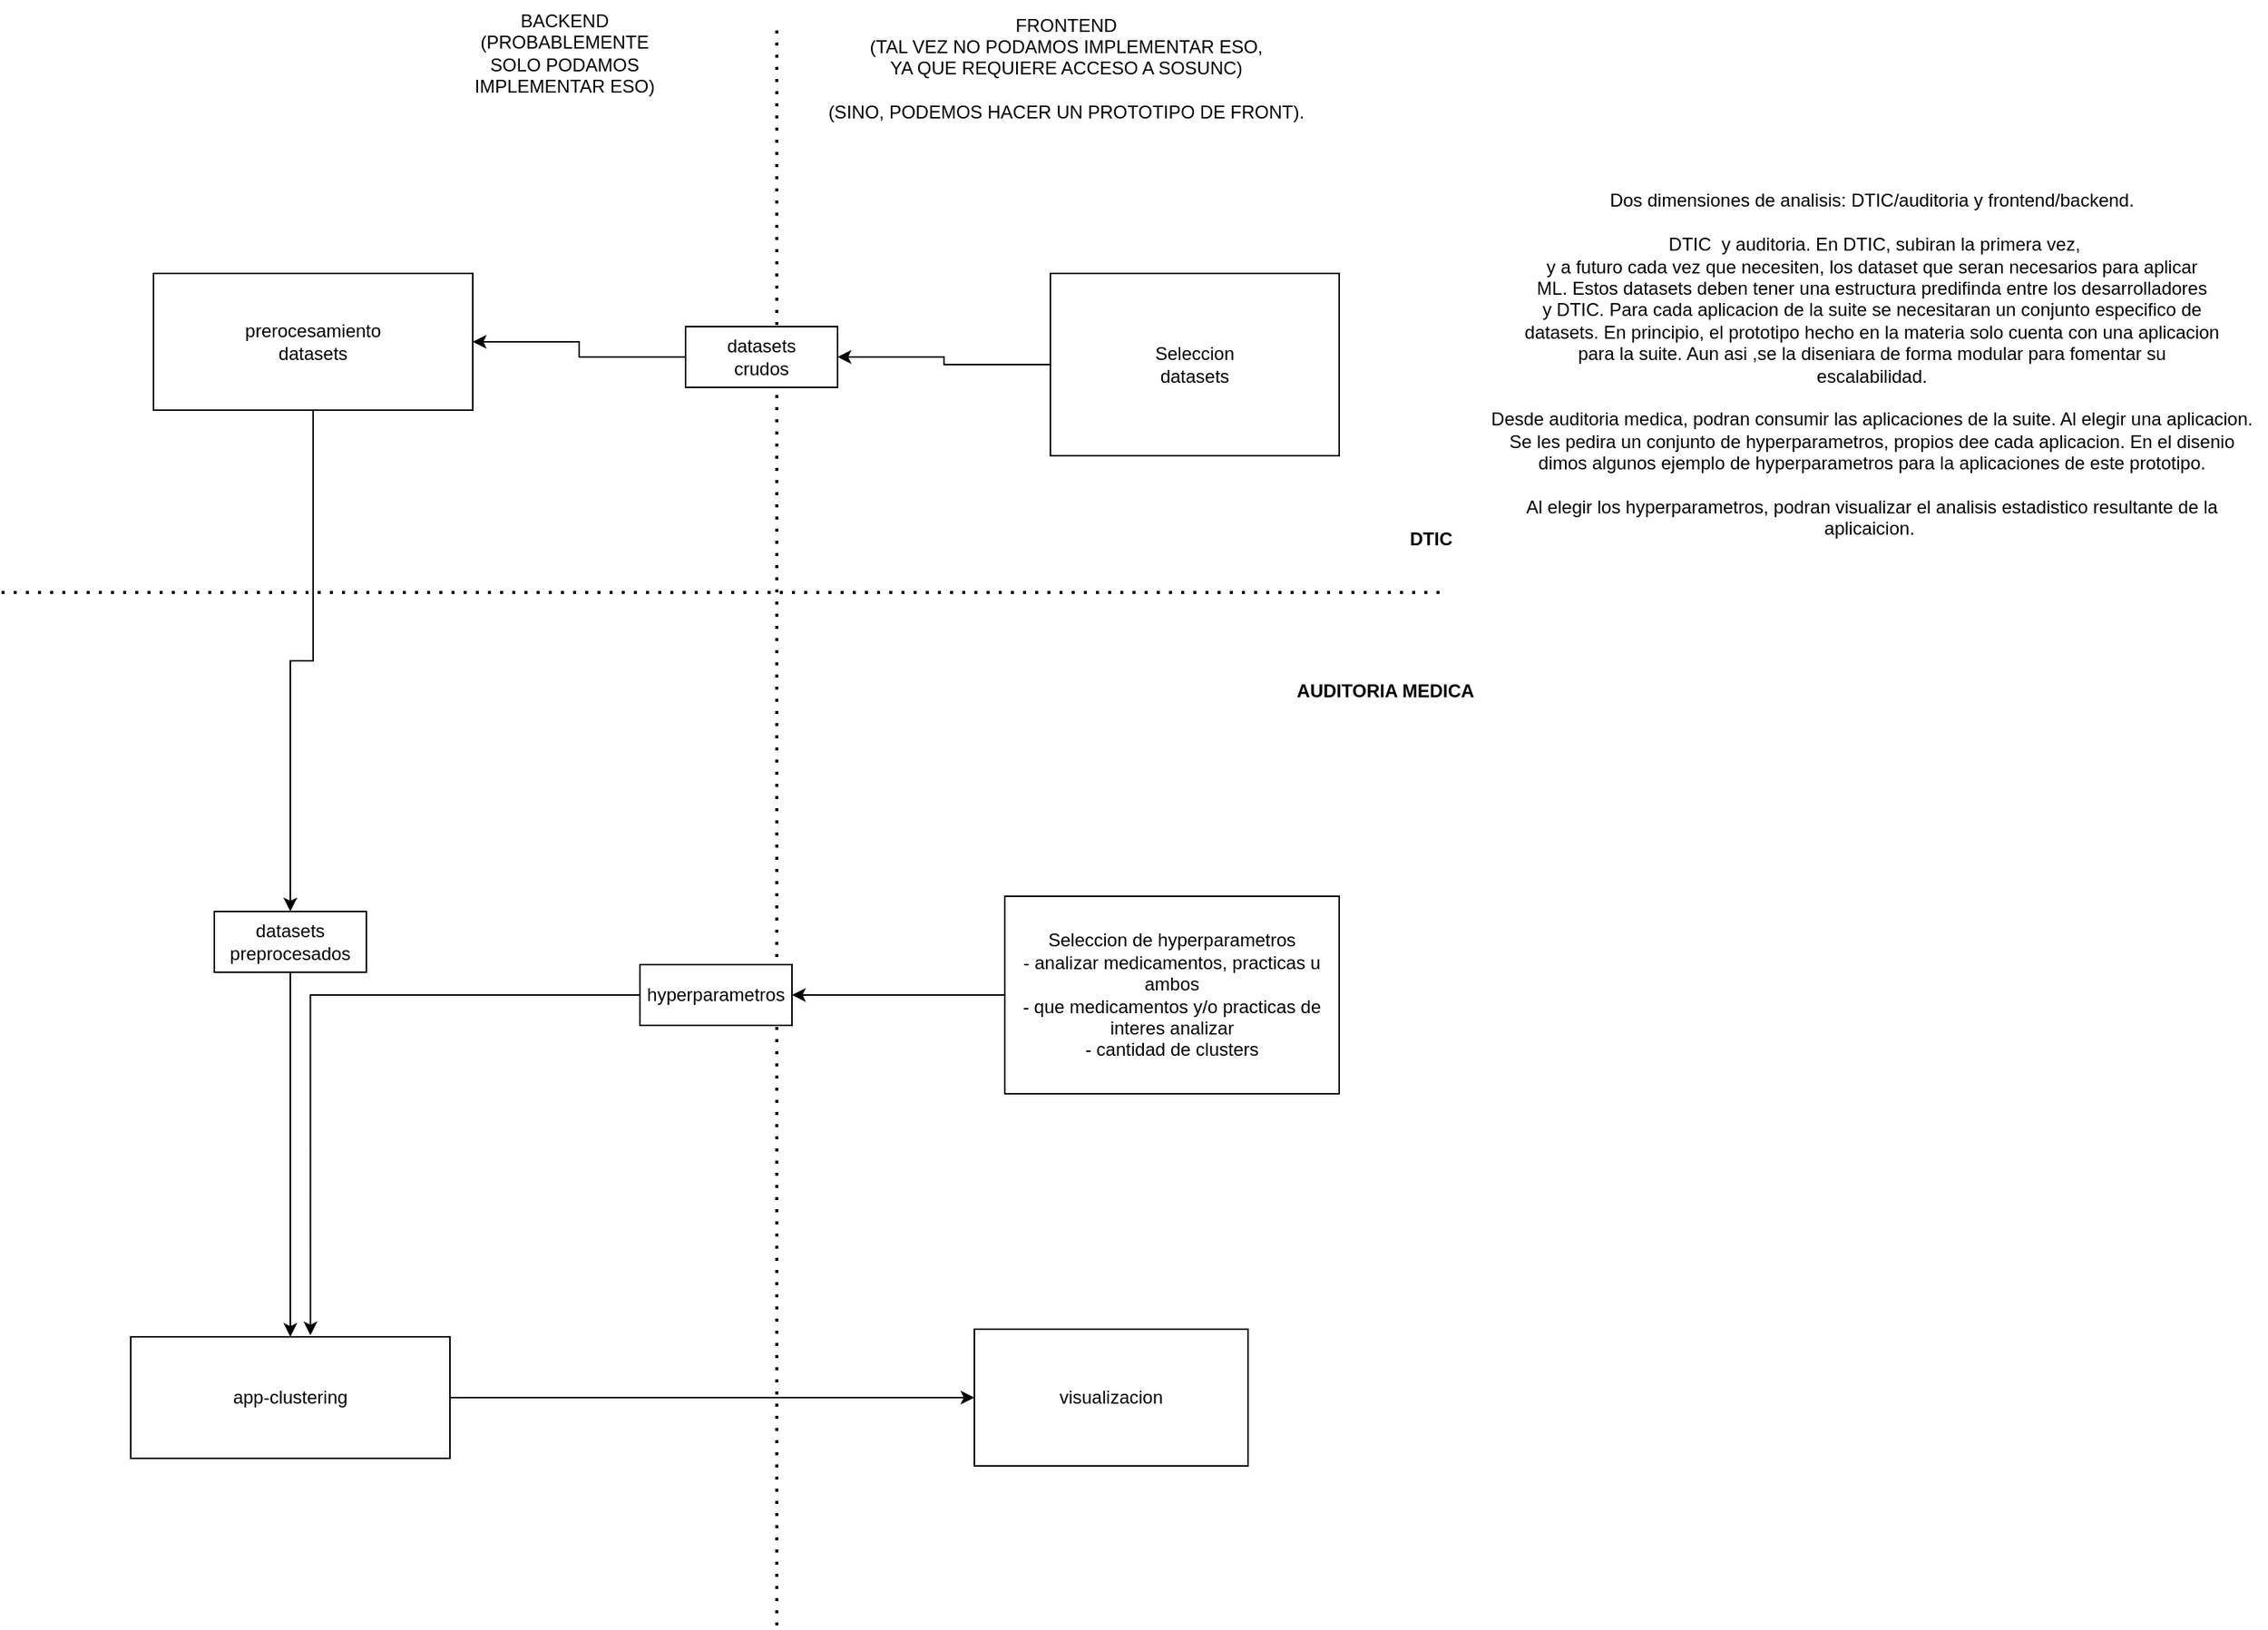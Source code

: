 <mxfile version="24.7.13">
  <diagram name="Página-1" id="gpKVvN9CuKya5Epck6a0">
    <mxGraphModel dx="1304" dy="1884" grid="1" gridSize="10" guides="1" tooltips="1" connect="1" arrows="1" fold="1" page="1" pageScale="1" pageWidth="827" pageHeight="1169" math="0" shadow="0">
      <root>
        <mxCell id="0" />
        <mxCell id="1" parent="0" />
        <mxCell id="UAWNQgPJYfu6M1fQTLBm-67" value="" style="endArrow=none;dashed=1;html=1;dashPattern=1 3;strokeWidth=2;rounded=0;" edge="1" parent="1">
          <mxGeometry width="50" height="50" relative="1" as="geometry">
            <mxPoint x="930" y="780" as="sourcePoint" />
            <mxPoint x="930" y="-270" as="targetPoint" />
          </mxGeometry>
        </mxCell>
        <mxCell id="UAWNQgPJYfu6M1fQTLBm-52" style="edgeStyle=orthogonalEdgeStyle;rounded=0;orthogonalLoop=1;jettySize=auto;html=1;" edge="1" parent="1" source="UAWNQgPJYfu6M1fQTLBm-25" target="UAWNQgPJYfu6M1fQTLBm-49">
          <mxGeometry relative="1" as="geometry" />
        </mxCell>
        <mxCell id="UAWNQgPJYfu6M1fQTLBm-25" value="app-clustering" style="whiteSpace=wrap;html=1;align=center;" vertex="1" parent="1">
          <mxGeometry x="505" y="590" width="210" height="80" as="geometry" />
        </mxCell>
        <mxCell id="UAWNQgPJYfu6M1fQTLBm-55" style="edgeStyle=orthogonalEdgeStyle;rounded=0;orthogonalLoop=1;jettySize=auto;html=1;" edge="1" parent="1" source="UAWNQgPJYfu6M1fQTLBm-46" target="UAWNQgPJYfu6M1fQTLBm-54">
          <mxGeometry relative="1" as="geometry" />
        </mxCell>
        <mxCell id="UAWNQgPJYfu6M1fQTLBm-46" value="Seleccion&lt;div&gt;datasets&lt;/div&gt;" style="whiteSpace=wrap;html=1;align=center;" vertex="1" parent="1">
          <mxGeometry x="1110" y="-110" width="190" height="120" as="geometry" />
        </mxCell>
        <mxCell id="UAWNQgPJYfu6M1fQTLBm-49" value="visualizacion" style="whiteSpace=wrap;html=1;align=center;" vertex="1" parent="1">
          <mxGeometry x="1060" y="585" width="180" height="90" as="geometry" />
        </mxCell>
        <mxCell id="UAWNQgPJYfu6M1fQTLBm-58" style="edgeStyle=orthogonalEdgeStyle;rounded=0;orthogonalLoop=1;jettySize=auto;html=1;" edge="1" parent="1" source="UAWNQgPJYfu6M1fQTLBm-53" target="UAWNQgPJYfu6M1fQTLBm-57">
          <mxGeometry relative="1" as="geometry" />
        </mxCell>
        <mxCell id="UAWNQgPJYfu6M1fQTLBm-53" value="prerocesamiento&lt;div&gt;datasets&lt;/div&gt;" style="whiteSpace=wrap;html=1;align=center;" vertex="1" parent="1">
          <mxGeometry x="520" y="-110" width="210" height="90" as="geometry" />
        </mxCell>
        <mxCell id="UAWNQgPJYfu6M1fQTLBm-56" style="edgeStyle=orthogonalEdgeStyle;rounded=0;orthogonalLoop=1;jettySize=auto;html=1;" edge="1" parent="1" source="UAWNQgPJYfu6M1fQTLBm-54" target="UAWNQgPJYfu6M1fQTLBm-53">
          <mxGeometry relative="1" as="geometry" />
        </mxCell>
        <mxCell id="UAWNQgPJYfu6M1fQTLBm-54" value="datasets&lt;div&gt;crudos&lt;/div&gt;" style="whiteSpace=wrap;html=1;align=center;" vertex="1" parent="1">
          <mxGeometry x="870" y="-75" width="100" height="40" as="geometry" />
        </mxCell>
        <mxCell id="UAWNQgPJYfu6M1fQTLBm-63" style="edgeStyle=orthogonalEdgeStyle;rounded=0;orthogonalLoop=1;jettySize=auto;html=1;" edge="1" parent="1" source="UAWNQgPJYfu6M1fQTLBm-57" target="UAWNQgPJYfu6M1fQTLBm-25">
          <mxGeometry relative="1" as="geometry" />
        </mxCell>
        <mxCell id="UAWNQgPJYfu6M1fQTLBm-57" value="datasets&lt;div&gt;preprocesados&lt;/div&gt;" style="whiteSpace=wrap;html=1;align=center;" vertex="1" parent="1">
          <mxGeometry x="560" y="310" width="100" height="40" as="geometry" />
        </mxCell>
        <mxCell id="UAWNQgPJYfu6M1fQTLBm-61" style="edgeStyle=orthogonalEdgeStyle;rounded=0;orthogonalLoop=1;jettySize=auto;html=1;" edge="1" parent="1" source="UAWNQgPJYfu6M1fQTLBm-59" target="UAWNQgPJYfu6M1fQTLBm-60">
          <mxGeometry relative="1" as="geometry" />
        </mxCell>
        <mxCell id="UAWNQgPJYfu6M1fQTLBm-59" value="Seleccion de hyperparametros&lt;div&gt;&lt;span style=&quot;background-color: initial;&quot;&gt;- analizar medicamentos, practicas u ambos&lt;/span&gt;&lt;div&gt;- que medicamentos y/o practicas de interes analizar&lt;/div&gt;&lt;div&gt;- cantidad de clusters&lt;/div&gt;&lt;/div&gt;" style="whiteSpace=wrap;html=1;align=center;" vertex="1" parent="1">
          <mxGeometry x="1080" y="300" width="220" height="130" as="geometry" />
        </mxCell>
        <mxCell id="UAWNQgPJYfu6M1fQTLBm-60" value="hyperparametros" style="whiteSpace=wrap;html=1;align=center;" vertex="1" parent="1">
          <mxGeometry x="840" y="345" width="100" height="40" as="geometry" />
        </mxCell>
        <mxCell id="UAWNQgPJYfu6M1fQTLBm-62" style="edgeStyle=orthogonalEdgeStyle;rounded=0;orthogonalLoop=1;jettySize=auto;html=1;entryX=0.563;entryY=-0.012;entryDx=0;entryDy=0;entryPerimeter=0;" edge="1" parent="1" source="UAWNQgPJYfu6M1fQTLBm-60" target="UAWNQgPJYfu6M1fQTLBm-25">
          <mxGeometry relative="1" as="geometry" />
        </mxCell>
        <mxCell id="UAWNQgPJYfu6M1fQTLBm-64" value="" style="endArrow=none;dashed=1;html=1;dashPattern=1 3;strokeWidth=2;rounded=0;" edge="1" parent="1">
          <mxGeometry width="50" height="50" relative="1" as="geometry">
            <mxPoint x="420" y="100" as="sourcePoint" />
            <mxPoint x="1370" y="100" as="targetPoint" />
          </mxGeometry>
        </mxCell>
        <mxCell id="UAWNQgPJYfu6M1fQTLBm-65" value="&lt;b&gt;DTIC&lt;/b&gt;" style="text;html=1;align=center;verticalAlign=middle;resizable=0;points=[];autosize=1;strokeColor=none;fillColor=none;" vertex="1" parent="1">
          <mxGeometry x="1335" y="50" width="50" height="30" as="geometry" />
        </mxCell>
        <mxCell id="UAWNQgPJYfu6M1fQTLBm-66" value="&lt;b&gt;AUDITORIA MEDICA&lt;/b&gt;" style="text;html=1;align=center;verticalAlign=middle;resizable=0;points=[];autosize=1;strokeColor=none;fillColor=none;" vertex="1" parent="1">
          <mxGeometry x="1260" y="150" width="140" height="30" as="geometry" />
        </mxCell>
        <mxCell id="UAWNQgPJYfu6M1fQTLBm-68" value="FRONTEND&lt;div&gt;(TAL VEZ NO PODAMOS IMPLEMENTAR ESO,&lt;/div&gt;&lt;div&gt;YA QUE REQUIERE ACCESO A SOSUNC)&lt;/div&gt;&lt;div&gt;&lt;br&gt;&lt;/div&gt;&lt;div&gt;(SINO, PODEMOS HACER UN PROTOTIPO DE FRONT).&lt;/div&gt;" style="text;html=1;align=center;verticalAlign=middle;resizable=0;points=[];autosize=1;strokeColor=none;fillColor=none;" vertex="1" parent="1">
          <mxGeometry x="950" y="-290" width="340" height="90" as="geometry" />
        </mxCell>
        <mxCell id="UAWNQgPJYfu6M1fQTLBm-69" value="BACKEND&lt;div&gt;(PROBABLEMENTE&lt;/div&gt;&lt;div&gt;SOLO PODAMOS&lt;/div&gt;&lt;div&gt;IMPLEMENTAR ESO)&lt;/div&gt;" style="text;html=1;align=center;verticalAlign=middle;resizable=0;points=[];autosize=1;strokeColor=none;fillColor=none;" vertex="1" parent="1">
          <mxGeometry x="720" y="-290" width="140" height="70" as="geometry" />
        </mxCell>
        <mxCell id="UAWNQgPJYfu6M1fQTLBm-70" value="Dos dimensiones de analisis: DTIC/auditoria y frontend/backend.&lt;div&gt;&lt;br&gt;&lt;/div&gt;&lt;div&gt;&amp;nbsp;DTIC&amp;nbsp; y auditoria. En DTIC, subiran la primera vez,&lt;div&gt;y a futuro cada vez que necesiten, los dataset que seran necesarios para aplicar&lt;/div&gt;&lt;div&gt;ML. Estos datasets deben tener una estructura predifinda entre los desarrolladores&lt;/div&gt;&lt;div&gt;y DTIC. Para cada aplicacion de la suite se necesitaran un conjunto especifico de&lt;/div&gt;&lt;div&gt;datasets. En principio, el prototipo hecho en la materia solo cuenta con una aplicacion&lt;/div&gt;&lt;/div&gt;&lt;div&gt;para la suite. Aun asi ,se la diseniara de forma modular para fomentar su&lt;/div&gt;&lt;div&gt;escalabilidad.&lt;/div&gt;&lt;div&gt;&lt;br&gt;&lt;/div&gt;&lt;div&gt;Desde auditoria medica, podran consumir las aplicaciones de la suite. Al elegir una aplicacion.&lt;/div&gt;&lt;div&gt;Se les pedira un conjunto de hyperparametros, propios dee cada aplicacion. En el disenio&lt;/div&gt;&lt;div&gt;dimos algunos ejemplo de hyperparametros para la aplicaciones de este prototipo.&lt;/div&gt;&lt;div&gt;&lt;br&gt;&lt;/div&gt;&lt;div&gt;Al elegir los hyperparametros, podran visualizar el analisis estadistico resultante de la&lt;/div&gt;&lt;div&gt;aplicaicion.&amp;nbsp;&lt;/div&gt;" style="text;html=1;align=center;verticalAlign=middle;resizable=0;points=[];autosize=1;strokeColor=none;fillColor=none;" vertex="1" parent="1">
          <mxGeometry x="1390" y="-170" width="520" height="240" as="geometry" />
        </mxCell>
      </root>
    </mxGraphModel>
  </diagram>
</mxfile>
